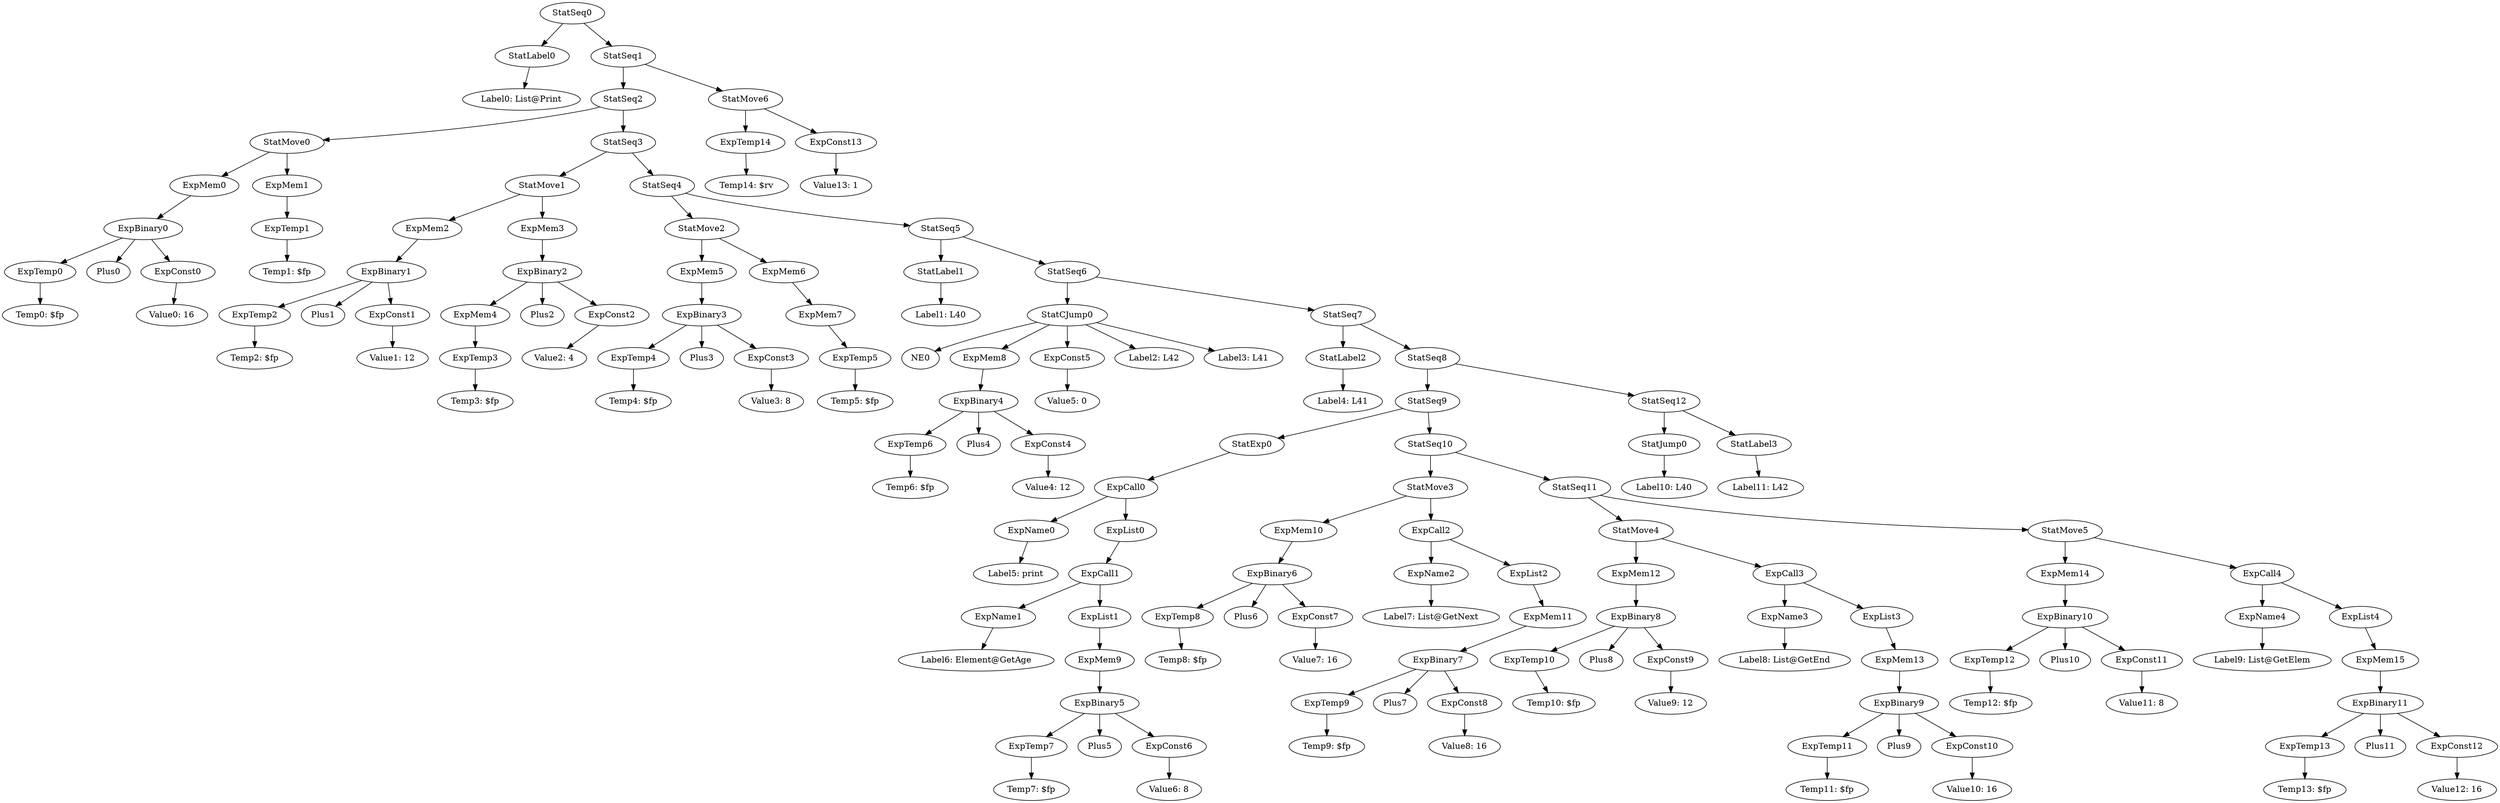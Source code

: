 digraph {
	ordering = out;
	ExpConst13 -> "Value13: 1";
	StatMove6 -> ExpTemp14;
	StatMove6 -> ExpConst13;
	ExpTemp14 -> "Temp14: $rv";
	ExpCall1 -> ExpName1;
	ExpCall1 -> ExpList1;
	StatJump0 -> "Label10: L40";
	ExpName1 -> "Label6: Element@GetAge";
	StatSeq10 -> StatMove3;
	StatSeq10 -> StatSeq11;
	ExpMem14 -> ExpBinary10;
	ExpConst4 -> "Value4: 12";
	ExpName0 -> "Label5: print";
	ExpConst8 -> "Value8: 16";
	ExpConst0 -> "Value0: 16";
	ExpTemp6 -> "Temp6: $fp";
	ExpMem6 -> ExpMem7;
	StatMove2 -> ExpMem5;
	StatMove2 -> ExpMem6;
	ExpConst3 -> "Value3: 8";
	StatSeq2 -> StatMove0;
	StatSeq2 -> StatSeq3;
	ExpMem1 -> ExpTemp1;
	ExpConst6 -> "Value6: 8";
	ExpMem9 -> ExpBinary5;
	ExpMem0 -> ExpBinary0;
	ExpCall3 -> ExpName3;
	ExpCall3 -> ExpList3;
	ExpMem3 -> ExpBinary2;
	StatSeq7 -> StatLabel2;
	StatSeq7 -> StatSeq8;
	ExpName2 -> "Label7: List@GetNext";
	StatLabel0 -> "Label0: List@Print";
	ExpMem5 -> ExpBinary3;
	ExpBinary2 -> ExpMem4;
	ExpBinary2 -> Plus2;
	ExpBinary2 -> ExpConst2;
	ExpTemp5 -> "Temp5: $fp";
	ExpBinary4 -> ExpTemp6;
	ExpBinary4 -> Plus4;
	ExpBinary4 -> ExpConst4;
	ExpList1 -> ExpMem9;
	ExpTemp1 -> "Temp1: $fp";
	ExpConst5 -> "Value5: 0";
	StatSeq0 -> StatLabel0;
	StatSeq0 -> StatSeq1;
	ExpConst2 -> "Value2: 4";
	StatExp0 -> ExpCall0;
	ExpTemp11 -> "Temp11: $fp";
	StatSeq6 -> StatCJump0;
	StatSeq6 -> StatSeq7;
	ExpTemp3 -> "Temp3: $fp";
	StatSeq8 -> StatSeq9;
	StatSeq8 -> StatSeq12;
	StatLabel3 -> "Label11: L42";
	ExpBinary3 -> ExpTemp4;
	ExpBinary3 -> Plus3;
	ExpBinary3 -> ExpConst3;
	ExpMem7 -> ExpTemp5;
	StatSeq3 -> StatMove1;
	StatSeq3 -> StatSeq4;
	ExpTemp0 -> "Temp0: $fp";
	ExpTemp7 -> "Temp7: $fp";
	ExpCall0 -> ExpName0;
	ExpCall0 -> ExpList0;
	StatSeq9 -> StatExp0;
	StatSeq9 -> StatSeq10;
	StatLabel1 -> "Label1: L40";
	StatSeq4 -> StatMove2;
	StatSeq4 -> StatSeq5;
	ExpTemp12 -> "Temp12: $fp";
	StatMove0 -> ExpMem0;
	StatMove0 -> ExpMem1;
	ExpTemp2 -> "Temp2: $fp";
	ExpConst1 -> "Value1: 12";
	StatCJump0 -> NE0;
	StatCJump0 -> ExpMem8;
	StatCJump0 -> ExpConst5;
	StatCJump0 -> "Label2: L42";
	StatCJump0 -> "Label3: L41";
	ExpList0 -> ExpCall1;
	StatSeq5 -> StatLabel1;
	StatSeq5 -> StatSeq6;
	StatMove1 -> ExpMem2;
	StatMove1 -> ExpMem3;
	ExpMem13 -> ExpBinary9;
	ExpBinary0 -> ExpTemp0;
	ExpBinary0 -> Plus0;
	ExpBinary0 -> ExpConst0;
	ExpList4 -> ExpMem15;
	ExpName4 -> "Label9: List@GetElem";
	ExpMem8 -> ExpBinary4;
	ExpMem2 -> ExpBinary1;
	StatSeq1 -> StatSeq2;
	StatSeq1 -> StatMove6;
	ExpTemp4 -> "Temp4: $fp";
	ExpBinary5 -> ExpTemp7;
	ExpBinary5 -> Plus5;
	ExpBinary5 -> ExpConst6;
	StatSeq11 -> StatMove4;
	StatSeq11 -> StatMove5;
	ExpMem4 -> ExpTemp3;
	ExpBinary11 -> ExpTemp13;
	ExpBinary11 -> Plus11;
	ExpBinary11 -> ExpConst12;
	ExpMem15 -> ExpBinary11;
	ExpTemp8 -> "Temp8: $fp";
	ExpConst12 -> "Value12: 16";
	ExpBinary6 -> ExpTemp8;
	ExpBinary6 -> Plus6;
	ExpBinary6 -> ExpConst7;
	ExpConst7 -> "Value7: 16";
	StatMove3 -> ExpMem10;
	StatMove3 -> ExpCall2;
	ExpCall2 -> ExpName2;
	ExpCall2 -> ExpList2;
	ExpCall4 -> ExpName4;
	ExpCall4 -> ExpList4;
	ExpTemp9 -> "Temp9: $fp";
	ExpBinary7 -> ExpTemp9;
	ExpBinary7 -> Plus7;
	ExpBinary7 -> ExpConst8;
	ExpBinary9 -> ExpTemp11;
	ExpBinary9 -> Plus9;
	ExpBinary9 -> ExpConst10;
	ExpMem11 -> ExpBinary7;
	ExpList2 -> ExpMem11;
	ExpMem10 -> ExpBinary6;
	ExpTemp10 -> "Temp10: $fp";
	ExpBinary8 -> ExpTemp10;
	ExpBinary8 -> Plus8;
	ExpBinary8 -> ExpConst9;
	ExpMem12 -> ExpBinary8;
	StatMove5 -> ExpMem14;
	StatMove5 -> ExpCall4;
	StatLabel2 -> "Label4: L41";
	ExpConst9 -> "Value9: 12";
	StatMove4 -> ExpMem12;
	StatMove4 -> ExpCall3;
	ExpBinary1 -> ExpTemp2;
	ExpBinary1 -> Plus1;
	ExpBinary1 -> ExpConst1;
	ExpConst10 -> "Value10: 16";
	ExpName3 -> "Label8: List@GetEnd";
	ExpList3 -> ExpMem13;
	ExpBinary10 -> ExpTemp12;
	ExpBinary10 -> Plus10;
	ExpBinary10 -> ExpConst11;
	ExpConst11 -> "Value11: 8";
	ExpTemp13 -> "Temp13: $fp";
	StatSeq12 -> StatJump0;
	StatSeq12 -> StatLabel3;
}

